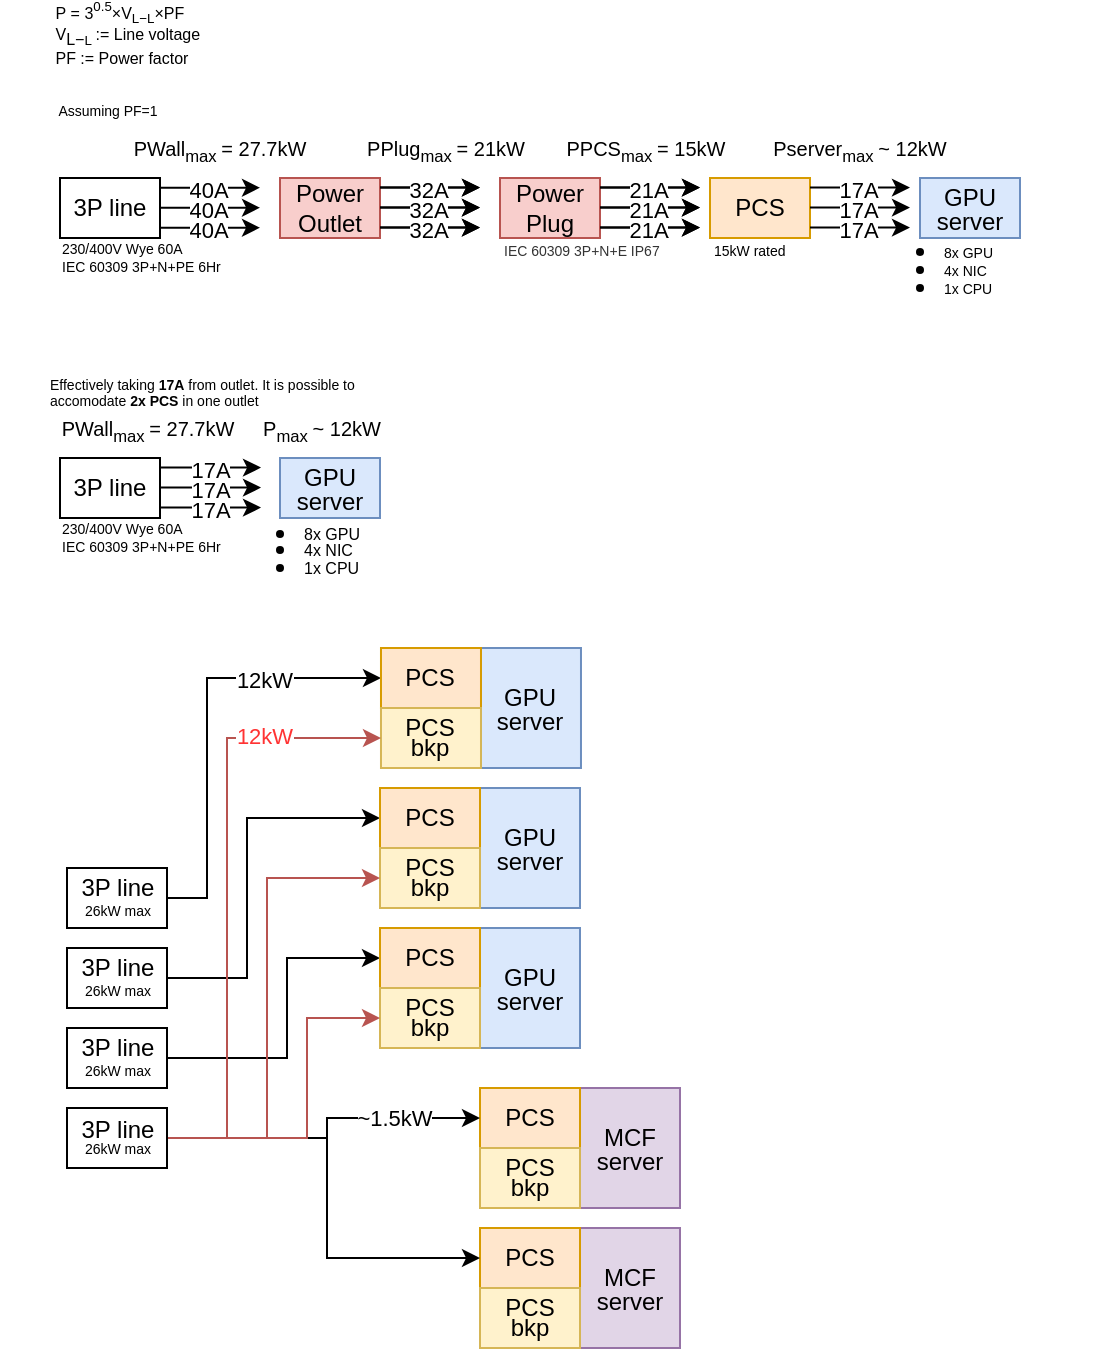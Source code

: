 <mxfile version="26.0.11">
  <diagram name="Page-1" id="fJPvO4i32hNjOWacgojy">
    <mxGraphModel dx="1042" dy="661" grid="1" gridSize="10" guides="1" tooltips="1" connect="1" arrows="1" fold="1" page="1" pageScale="1" pageWidth="850" pageHeight="1100" math="0" shadow="0">
      <root>
        <mxCell id="0" />
        <mxCell id="1" parent="0" />
        <mxCell id="cqWnDaVY-AUNvq3Fa1xs-1" value="PCS" style="rounded=0;whiteSpace=wrap;html=1;fillColor=#ffe6cc;strokeColor=#d79b00;" parent="1" vertex="1">
          <mxGeometry x="375" y="140" width="50" height="30" as="geometry" />
        </mxCell>
        <mxCell id="cqWnDaVY-AUNvq3Fa1xs-2" value="Power&lt;div&gt;Outlet&lt;/div&gt;" style="rounded=0;whiteSpace=wrap;html=1;fillColor=#f8cecc;strokeColor=#b85450;" parent="1" vertex="1">
          <mxGeometry x="160" y="140" width="50" height="30" as="geometry" />
        </mxCell>
        <mxCell id="cqWnDaVY-AUNvq3Fa1xs-6" value="3P line" style="rounded=0;whiteSpace=wrap;html=1;" parent="1" vertex="1">
          <mxGeometry x="50" y="140" width="50" height="30" as="geometry" />
        </mxCell>
        <mxCell id="cqWnDaVY-AUNvq3Fa1xs-13" value="" style="endArrow=classic;html=1;rounded=0;" parent="1" edge="1">
          <mxGeometry width="50" height="50" relative="1" as="geometry">
            <mxPoint x="100" y="144.83" as="sourcePoint" />
            <mxPoint x="150" y="144.83" as="targetPoint" />
          </mxGeometry>
        </mxCell>
        <mxCell id="cqWnDaVY-AUNvq3Fa1xs-14" value="40A" style="edgeLabel;html=1;align=center;verticalAlign=middle;resizable=0;points=[];" parent="cqWnDaVY-AUNvq3Fa1xs-13" vertex="1" connectable="0">
          <mxGeometry x="-0.044" y="-1" relative="1" as="geometry">
            <mxPoint as="offset" />
          </mxGeometry>
        </mxCell>
        <mxCell id="cqWnDaVY-AUNvq3Fa1xs-15" value="" style="endArrow=classic;html=1;rounded=0;" parent="1" edge="1">
          <mxGeometry width="50" height="50" relative="1" as="geometry">
            <mxPoint x="100" y="154.83" as="sourcePoint" />
            <mxPoint x="150" y="154.83" as="targetPoint" />
          </mxGeometry>
        </mxCell>
        <mxCell id="cqWnDaVY-AUNvq3Fa1xs-16" value="40A" style="edgeLabel;html=1;align=center;verticalAlign=middle;resizable=0;points=[];" parent="cqWnDaVY-AUNvq3Fa1xs-15" vertex="1" connectable="0">
          <mxGeometry x="-0.044" y="-1" relative="1" as="geometry">
            <mxPoint as="offset" />
          </mxGeometry>
        </mxCell>
        <mxCell id="cqWnDaVY-AUNvq3Fa1xs-17" value="" style="endArrow=classic;html=1;rounded=0;" parent="1" edge="1">
          <mxGeometry width="50" height="50" relative="1" as="geometry">
            <mxPoint x="100" y="164.83" as="sourcePoint" />
            <mxPoint x="150" y="164.83" as="targetPoint" />
          </mxGeometry>
        </mxCell>
        <mxCell id="cqWnDaVY-AUNvq3Fa1xs-18" value="40A" style="edgeLabel;html=1;align=center;verticalAlign=middle;resizable=0;points=[];" parent="cqWnDaVY-AUNvq3Fa1xs-17" vertex="1" connectable="0">
          <mxGeometry x="-0.044" y="-1" relative="1" as="geometry">
            <mxPoint as="offset" />
          </mxGeometry>
        </mxCell>
        <mxCell id="cqWnDaVY-AUNvq3Fa1xs-21" value="&lt;div style=&quot;text-align: left; line-height: 80%;&quot;&gt;&lt;font style=&quot;font-size: 8px; line-height: 80%;&quot;&gt;&lt;span style=&quot;background-color: transparent; color: light-dark(rgb(0, 0, 0), rgb(255, 255, 255));&quot; class=&quot;base&quot;&gt;&lt;span class=&quot;mord mathnormal&quot;&gt;P&amp;nbsp;&lt;/span&gt;&lt;span style=&quot;&quot; class=&quot;mspace&quot;&gt;&lt;/span&gt;&lt;span class=&quot;mrel&quot;&gt;= 3&lt;/span&gt;&lt;/span&gt;&lt;span style=&quot;background-color: transparent; color: light-dark(rgb(0, 0, 0), rgb(255, 255, 255));&quot; class=&quot;base&quot;&gt;&lt;span class=&quot;mord sqrt&quot;&gt;&lt;span class=&quot;vlist-t vlist-t2&quot;&gt;&lt;span class=&quot;vlist-r&quot;&gt;&lt;span class=&quot;vlist-s&quot;&gt;​&lt;sup style=&quot;line-height: 80%;&quot;&gt;0.5&lt;/sup&gt;&lt;/span&gt;&lt;/span&gt;&lt;/span&gt;&lt;/span&gt;&lt;span class=&quot;mbin&quot;&gt;×&lt;/span&gt;&lt;span class=&quot;mspace&quot;&gt;&lt;/span&gt;&lt;/span&gt;&lt;span style=&quot;background-color: transparent; color: light-dark(rgb(0, 0, 0), rgb(255, 255, 255));&quot; class=&quot;base&quot;&gt;&lt;span class=&quot;strut&quot;&gt;&lt;/span&gt;&lt;span class=&quot;mord&quot;&gt;&lt;span class=&quot;mord mathnormal&quot;&gt;V&lt;/span&gt;&lt;span class=&quot;msupsub&quot;&gt;&lt;span class=&quot;vlist-t vlist-t2&quot;&gt;&lt;span class=&quot;vlist-r&quot;&gt;&lt;span class=&quot;vlist&quot;&gt;&lt;span class=&quot;sizing reset-size6 size3 mtight&quot;&gt;&lt;span class=&quot;mord mtight&quot;&gt;&lt;sub style=&quot;line-height: 80%;&quot;&gt;&lt;span style=&quot;line-height: 80%;&quot; class=&quot;mord mathnormal mtight&quot;&gt;L&lt;/span&gt;&lt;span style=&quot;line-height: 80%;&quot; class=&quot;mbin mtight&quot;&gt;−&lt;/span&gt;&lt;span style=&quot;line-height: 80%;&quot; class=&quot;mord mathnormal mtight&quot;&gt;L&lt;/span&gt;&lt;/sub&gt;&lt;/span&gt;&lt;/span&gt;&lt;/span&gt;&lt;span class=&quot;vlist-s&quot;&gt;​&lt;/span&gt;&lt;/span&gt;&lt;span class=&quot;vlist-r&quot;&gt;&lt;span class=&quot;vlist&quot;&gt;&lt;/span&gt;&lt;/span&gt;&lt;/span&gt;&lt;/span&gt;&lt;/span&gt;&lt;span class=&quot;mspace&quot;&gt;&lt;/span&gt;&lt;span class=&quot;mbin&quot;&gt;×PF&amp;nbsp;&lt;/span&gt;&lt;/span&gt;&lt;/font&gt;&lt;/div&gt;&lt;div style=&quot;text-align: left; line-height: 80%;&quot;&gt;&lt;span class=&quot;base&quot;&gt;&lt;span class=&quot;mbin&quot;&gt;&lt;font style=&quot;font-size: 8px; line-height: 80%;&quot;&gt;&lt;span class=&quot;mord mathnormal&quot;&gt;V&lt;/span&gt;&lt;span class=&quot;msupsub&quot;&gt;&lt;span class=&quot;vlist-t vlist-t2&quot;&gt;&lt;span class=&quot;vlist-r&quot;&gt;&lt;span class=&quot;vlist&quot;&gt;&lt;span class=&quot;sizing reset-size6 size3 mtight&quot;&gt;&lt;span class=&quot;mord mtight&quot;&gt;&lt;span style=&quot;vertical-align: sub;&quot; class=&quot;mord mathnormal mtight&quot;&gt;L&lt;/span&gt;&lt;span style=&quot;vertical-align: sub;&quot; class=&quot;mbin mtight&quot;&gt;−&lt;/span&gt;&lt;span class=&quot;mord mathnormal mtight&quot;&gt;&lt;sub style=&quot;line-height: 80%;&quot;&gt;L&amp;nbsp;&lt;/sub&gt;:=&amp;nbsp;&lt;font face=&quot;Helvetica&quot;&gt;Line voltage&amp;nbsp;&lt;/font&gt;&lt;/span&gt;&lt;/span&gt;&lt;/span&gt;&lt;/span&gt;&lt;/span&gt;&lt;/span&gt;&lt;/span&gt;&lt;/font&gt;&lt;/span&gt;&lt;/span&gt;&lt;/div&gt;&lt;div style=&quot;text-align: left; line-height: 80%;&quot;&gt;&lt;span class=&quot;base&quot;&gt;&lt;span class=&quot;mbin&quot;&gt;&lt;font&gt;&lt;span class=&quot;msupsub&quot;&gt;&lt;span class=&quot;vlist-t vlist-t2&quot;&gt;&lt;span class=&quot;vlist-r&quot;&gt;&lt;span class=&quot;vlist&quot;&gt;&lt;span class=&quot;sizing reset-size6 size3 mtight&quot;&gt;&lt;span class=&quot;mord mtight&quot;&gt;&lt;span class=&quot;mord mathnormal mtight&quot;&gt;&lt;font style=&quot;font-size: 8px; line-height: 80%;&quot; face=&quot;Helvetica&quot;&gt;PF := Power factor&lt;/font&gt;&lt;/span&gt;&lt;/span&gt;&lt;/span&gt;&lt;/span&gt;&lt;/span&gt;&lt;/span&gt;&lt;/span&gt;&lt;/font&gt;&lt;/span&gt;&lt;/span&gt;&lt;/div&gt;&lt;div style=&quot;text-align: left;&quot;&gt;&lt;span class=&quot;base&quot;&gt;&lt;span class=&quot;mbin&quot;&gt;&lt;br&gt;&lt;/span&gt;&lt;/span&gt;&lt;/div&gt;" style="text;html=1;align=center;verticalAlign=middle;whiteSpace=wrap;rounded=0;" parent="1" vertex="1">
          <mxGeometry x="20.0" y="60" width="130" height="30" as="geometry" />
        </mxCell>
        <mxCell id="cqWnDaVY-AUNvq3Fa1xs-22" value="&lt;font style=&quot;font-size: 10px;&quot;&gt;PWall&lt;sub style=&quot;&quot;&gt;max&amp;nbsp;&lt;/sub&gt;= 27.7kW&lt;/font&gt;" style="text;html=1;align=center;verticalAlign=middle;whiteSpace=wrap;rounded=0;" parent="1" vertex="1">
          <mxGeometry x="80" y="110" width="100" height="30" as="geometry" />
        </mxCell>
        <mxCell id="cqWnDaVY-AUNvq3Fa1xs-23" value="&lt;span style=&quot;color: rgb(0, 0, 0); font-style: normal; font-variant-ligatures: normal; font-variant-caps: normal; font-weight: 400; letter-spacing: normal; orphans: 2; text-align: start; text-indent: 0px; text-transform: none; widows: 2; word-spacing: 0px; -webkit-text-stroke-width: 0px; white-space: normal; text-decoration-thickness: initial; text-decoration-style: initial; text-decoration-color: initial; float: none; display: inline !important; line-height: 40%;&quot;&gt;&lt;font face=&quot;Helvetica&quot; style=&quot;font-size: 7px; line-height: 40%;&quot;&gt;230/400V Wye 60A&amp;nbsp;&lt;/font&gt;&lt;/span&gt;&lt;div style=&quot;line-height: 40%;&quot;&gt;&lt;span style=&quot;color: rgb(0, 0, 0); font-style: normal; font-variant-ligatures: normal; font-variant-caps: normal; font-weight: 400; letter-spacing: normal; orphans: 2; text-align: start; text-indent: 0px; text-transform: none; widows: 2; word-spacing: 0px; -webkit-text-stroke-width: 0px; white-space: normal; text-decoration-thickness: initial; text-decoration-style: initial; text-decoration-color: initial; float: none; display: inline !important;&quot;&gt;&lt;font face=&quot;Helvetica&quot; style=&quot;font-size: 7px; line-height: 40%;&quot;&gt;IEC 60309 3P+N+PE 6Hr&lt;/font&gt;&lt;/span&gt;&lt;/div&gt;" style="text;whiteSpace=wrap;html=1;" parent="1" vertex="1">
          <mxGeometry x="49" y="160" width="91" height="40" as="geometry" />
        </mxCell>
        <mxCell id="cqWnDaVY-AUNvq3Fa1xs-24" value="" style="shape=image;verticalLabelPosition=bottom;labelBackgroundColor=default;verticalAlign=top;aspect=fixed;imageAspect=0;image=https://internationalconfig.com/prod_shot/888-260.jpg;rotation=-180;" parent="1" vertex="1">
          <mxGeometry x="236.5" y="190" width="56.99" height="40.66" as="geometry" />
        </mxCell>
        <mxCell id="cqWnDaVY-AUNvq3Fa1xs-25" value="" style="shape=image;verticalLabelPosition=bottom;labelBackgroundColor=default;verticalAlign=top;aspect=fixed;imageAspect=0;image=https://internationalconfig.com/prod_shot/888-331-NS.jpg;" parent="1" vertex="1">
          <mxGeometry x="140.01" y="172.87" width="81.01" height="57.79" as="geometry" />
        </mxCell>
        <mxCell id="cqWnDaVY-AUNvq3Fa1xs-26" value="Power&lt;div&gt;Plug&lt;/div&gt;" style="rounded=0;whiteSpace=wrap;html=1;fillColor=#f8cecc;strokeColor=#b85450;" parent="1" vertex="1">
          <mxGeometry x="270" y="140" width="50" height="30" as="geometry" />
        </mxCell>
        <mxCell id="cqWnDaVY-AUNvq3Fa1xs-27" value="&lt;font color=&quot;#333333&quot;&gt;&lt;span style=&quot;font-size: 7px; background-color: rgb(255, 255, 255);&quot;&gt;IEC 60309 3P+N+E IP67&lt;/span&gt;&lt;/font&gt;" style="text;html=1;align=left;verticalAlign=middle;whiteSpace=wrap;rounded=0;" parent="1" vertex="1">
          <mxGeometry x="270" y="160" width="90" height="30" as="geometry" />
        </mxCell>
        <mxCell id="cqWnDaVY-AUNvq3Fa1xs-28" value="&lt;font style=&quot;font-size: 7px;&quot;&gt;15kW rated&lt;/font&gt;" style="text;html=1;align=left;verticalAlign=middle;whiteSpace=wrap;rounded=0;" parent="1" vertex="1">
          <mxGeometry x="375" y="160" width="45" height="30" as="geometry" />
        </mxCell>
        <mxCell id="cqWnDaVY-AUNvq3Fa1xs-29" value="" style="endArrow=classic;html=1;rounded=0;" parent="1" edge="1">
          <mxGeometry width="50" height="50" relative="1" as="geometry">
            <mxPoint x="210" y="144.81" as="sourcePoint" />
            <mxPoint x="260" y="144.81" as="targetPoint" />
          </mxGeometry>
        </mxCell>
        <mxCell id="cqWnDaVY-AUNvq3Fa1xs-30" value="32A" style="edgeLabel;html=1;align=center;verticalAlign=middle;resizable=0;points=[];" parent="cqWnDaVY-AUNvq3Fa1xs-29" vertex="1" connectable="0">
          <mxGeometry x="-0.044" y="-1" relative="1" as="geometry">
            <mxPoint as="offset" />
          </mxGeometry>
        </mxCell>
        <mxCell id="cqWnDaVY-AUNvq3Fa1xs-31" value="" style="endArrow=classic;html=1;rounded=0;" parent="1" edge="1">
          <mxGeometry width="50" height="50" relative="1" as="geometry">
            <mxPoint x="210" y="154.81" as="sourcePoint" />
            <mxPoint x="260" y="154.81" as="targetPoint" />
          </mxGeometry>
        </mxCell>
        <mxCell id="cqWnDaVY-AUNvq3Fa1xs-32" value="32A" style="edgeLabel;html=1;align=center;verticalAlign=middle;resizable=0;points=[];" parent="cqWnDaVY-AUNvq3Fa1xs-31" vertex="1" connectable="0">
          <mxGeometry x="-0.044" y="-1" relative="1" as="geometry">
            <mxPoint as="offset" />
          </mxGeometry>
        </mxCell>
        <mxCell id="cqWnDaVY-AUNvq3Fa1xs-33" value="" style="endArrow=classic;html=1;rounded=0;" parent="1" edge="1">
          <mxGeometry width="50" height="50" relative="1" as="geometry">
            <mxPoint x="210" y="164.81" as="sourcePoint" />
            <mxPoint x="260" y="164.81" as="targetPoint" />
          </mxGeometry>
        </mxCell>
        <mxCell id="cqWnDaVY-AUNvq3Fa1xs-34" value="32A" style="edgeLabel;html=1;align=center;verticalAlign=middle;resizable=0;points=[];" parent="cqWnDaVY-AUNvq3Fa1xs-33" vertex="1" connectable="0">
          <mxGeometry x="-0.044" y="-1" relative="1" as="geometry">
            <mxPoint as="offset" />
          </mxGeometry>
        </mxCell>
        <mxCell id="cqWnDaVY-AUNvq3Fa1xs-37" value="" style="endArrow=classic;html=1;rounded=0;" parent="1" edge="1">
          <mxGeometry width="50" height="50" relative="1" as="geometry">
            <mxPoint x="210" y="144.81" as="sourcePoint" />
            <mxPoint x="260" y="144.81" as="targetPoint" />
          </mxGeometry>
        </mxCell>
        <mxCell id="cqWnDaVY-AUNvq3Fa1xs-38" value="32A" style="edgeLabel;html=1;align=center;verticalAlign=middle;resizable=0;points=[];" parent="cqWnDaVY-AUNvq3Fa1xs-37" vertex="1" connectable="0">
          <mxGeometry x="-0.044" y="-1" relative="1" as="geometry">
            <mxPoint as="offset" />
          </mxGeometry>
        </mxCell>
        <mxCell id="cqWnDaVY-AUNvq3Fa1xs-39" value="" style="endArrow=classic;html=1;rounded=0;" parent="1" edge="1">
          <mxGeometry width="50" height="50" relative="1" as="geometry">
            <mxPoint x="210" y="154.81" as="sourcePoint" />
            <mxPoint x="260" y="154.81" as="targetPoint" />
          </mxGeometry>
        </mxCell>
        <mxCell id="cqWnDaVY-AUNvq3Fa1xs-40" value="32A" style="edgeLabel;html=1;align=center;verticalAlign=middle;resizable=0;points=[];" parent="cqWnDaVY-AUNvq3Fa1xs-39" vertex="1" connectable="0">
          <mxGeometry x="-0.044" y="-1" relative="1" as="geometry">
            <mxPoint as="offset" />
          </mxGeometry>
        </mxCell>
        <mxCell id="cqWnDaVY-AUNvq3Fa1xs-41" value="" style="endArrow=classic;html=1;rounded=0;" parent="1" edge="1">
          <mxGeometry width="50" height="50" relative="1" as="geometry">
            <mxPoint x="210" y="164.81" as="sourcePoint" />
            <mxPoint x="260" y="164.81" as="targetPoint" />
          </mxGeometry>
        </mxCell>
        <mxCell id="cqWnDaVY-AUNvq3Fa1xs-42" value="32A" style="edgeLabel;html=1;align=center;verticalAlign=middle;resizable=0;points=[];" parent="cqWnDaVY-AUNvq3Fa1xs-41" vertex="1" connectable="0">
          <mxGeometry x="-0.044" y="-1" relative="1" as="geometry">
            <mxPoint as="offset" />
          </mxGeometry>
        </mxCell>
        <mxCell id="cqWnDaVY-AUNvq3Fa1xs-43" value="" style="endArrow=classic;html=1;rounded=0;" parent="1" edge="1">
          <mxGeometry width="50" height="50" relative="1" as="geometry">
            <mxPoint x="320" y="144.81" as="sourcePoint" />
            <mxPoint x="370" y="144.81" as="targetPoint" />
          </mxGeometry>
        </mxCell>
        <mxCell id="cqWnDaVY-AUNvq3Fa1xs-44" value="32A" style="edgeLabel;html=1;align=center;verticalAlign=middle;resizable=0;points=[];" parent="cqWnDaVY-AUNvq3Fa1xs-43" vertex="1" connectable="0">
          <mxGeometry x="-0.044" y="-1" relative="1" as="geometry">
            <mxPoint as="offset" />
          </mxGeometry>
        </mxCell>
        <mxCell id="cqWnDaVY-AUNvq3Fa1xs-45" value="" style="endArrow=classic;html=1;rounded=0;" parent="1" edge="1">
          <mxGeometry width="50" height="50" relative="1" as="geometry">
            <mxPoint x="320" y="154.81" as="sourcePoint" />
            <mxPoint x="370" y="154.81" as="targetPoint" />
          </mxGeometry>
        </mxCell>
        <mxCell id="cqWnDaVY-AUNvq3Fa1xs-46" value="32A" style="edgeLabel;html=1;align=center;verticalAlign=middle;resizable=0;points=[];" parent="cqWnDaVY-AUNvq3Fa1xs-45" vertex="1" connectable="0">
          <mxGeometry x="-0.044" y="-1" relative="1" as="geometry">
            <mxPoint as="offset" />
          </mxGeometry>
        </mxCell>
        <mxCell id="cqWnDaVY-AUNvq3Fa1xs-47" value="" style="endArrow=classic;html=1;rounded=0;" parent="1" edge="1">
          <mxGeometry width="50" height="50" relative="1" as="geometry">
            <mxPoint x="320" y="164.81" as="sourcePoint" />
            <mxPoint x="370" y="164.81" as="targetPoint" />
          </mxGeometry>
        </mxCell>
        <mxCell id="cqWnDaVY-AUNvq3Fa1xs-48" value="32A" style="edgeLabel;html=1;align=center;verticalAlign=middle;resizable=0;points=[];" parent="cqWnDaVY-AUNvq3Fa1xs-47" vertex="1" connectable="0">
          <mxGeometry x="-0.044" y="-1" relative="1" as="geometry">
            <mxPoint as="offset" />
          </mxGeometry>
        </mxCell>
        <mxCell id="cqWnDaVY-AUNvq3Fa1xs-49" value="" style="endArrow=classic;html=1;rounded=0;" parent="1" edge="1">
          <mxGeometry width="50" height="50" relative="1" as="geometry">
            <mxPoint x="320" y="144.81" as="sourcePoint" />
            <mxPoint x="370" y="144.81" as="targetPoint" />
          </mxGeometry>
        </mxCell>
        <mxCell id="cqWnDaVY-AUNvq3Fa1xs-50" value="21A" style="edgeLabel;html=1;align=center;verticalAlign=middle;resizable=0;points=[];" parent="cqWnDaVY-AUNvq3Fa1xs-49" vertex="1" connectable="0">
          <mxGeometry x="-0.044" y="-1" relative="1" as="geometry">
            <mxPoint as="offset" />
          </mxGeometry>
        </mxCell>
        <mxCell id="cqWnDaVY-AUNvq3Fa1xs-51" value="" style="endArrow=classic;html=1;rounded=0;" parent="1" edge="1">
          <mxGeometry width="50" height="50" relative="1" as="geometry">
            <mxPoint x="320" y="154.81" as="sourcePoint" />
            <mxPoint x="370" y="154.81" as="targetPoint" />
          </mxGeometry>
        </mxCell>
        <mxCell id="cqWnDaVY-AUNvq3Fa1xs-52" value="21A" style="edgeLabel;html=1;align=center;verticalAlign=middle;resizable=0;points=[];" parent="cqWnDaVY-AUNvq3Fa1xs-51" vertex="1" connectable="0">
          <mxGeometry x="-0.044" y="-1" relative="1" as="geometry">
            <mxPoint as="offset" />
          </mxGeometry>
        </mxCell>
        <mxCell id="cqWnDaVY-AUNvq3Fa1xs-53" value="" style="endArrow=classic;html=1;rounded=0;" parent="1" edge="1">
          <mxGeometry width="50" height="50" relative="1" as="geometry">
            <mxPoint x="320" y="164.81" as="sourcePoint" />
            <mxPoint x="370" y="164.81" as="targetPoint" />
          </mxGeometry>
        </mxCell>
        <mxCell id="cqWnDaVY-AUNvq3Fa1xs-54" value="21A" style="edgeLabel;html=1;align=center;verticalAlign=middle;resizable=0;points=[];" parent="cqWnDaVY-AUNvq3Fa1xs-53" vertex="1" connectable="0">
          <mxGeometry x="-0.044" y="-1" relative="1" as="geometry">
            <mxPoint as="offset" />
          </mxGeometry>
        </mxCell>
        <mxCell id="cqWnDaVY-AUNvq3Fa1xs-56" value="&lt;font style=&quot;font-size: 10px;&quot;&gt;PPlug&lt;sub style=&quot;&quot;&gt;max&amp;nbsp;&lt;/sub&gt;= 21kW&lt;/font&gt;" style="text;html=1;align=center;verticalAlign=middle;whiteSpace=wrap;rounded=0;" parent="1" vertex="1">
          <mxGeometry x="193.49" y="110" width="100" height="30" as="geometry" />
        </mxCell>
        <mxCell id="cqWnDaVY-AUNvq3Fa1xs-58" value="&lt;font style=&quot;font-size: 10px;&quot;&gt;PPCS&lt;sub style=&quot;&quot;&gt;max&amp;nbsp;&lt;/sub&gt;= 15kW&lt;/font&gt;" style="text;html=1;align=center;verticalAlign=middle;whiteSpace=wrap;rounded=0;" parent="1" vertex="1">
          <mxGeometry x="293.49" y="110" width="100" height="30" as="geometry" />
        </mxCell>
        <mxCell id="cqWnDaVY-AUNvq3Fa1xs-59" value="&lt;font style=&quot;font-size: 7px;&quot;&gt;Assuming PF=1&lt;/font&gt;" style="text;html=1;align=center;verticalAlign=middle;whiteSpace=wrap;rounded=0;" parent="1" vertex="1">
          <mxGeometry x="43.99" y="90" width="60" height="30" as="geometry" />
        </mxCell>
        <mxCell id="cqWnDaVY-AUNvq3Fa1xs-60" value="3P line" style="rounded=0;whiteSpace=wrap;html=1;" parent="1" vertex="1">
          <mxGeometry x="50" y="280" width="50" height="30" as="geometry" />
        </mxCell>
        <mxCell id="cqWnDaVY-AUNvq3Fa1xs-67" value="&lt;span style=&quot;color: rgb(0, 0, 0); font-style: normal; font-variant-ligatures: normal; font-variant-caps: normal; font-weight: 400; letter-spacing: normal; orphans: 2; text-align: start; text-indent: 0px; text-transform: none; widows: 2; word-spacing: 0px; -webkit-text-stroke-width: 0px; white-space: normal; text-decoration-thickness: initial; text-decoration-style: initial; text-decoration-color: initial; float: none; display: inline !important; line-height: 40%;&quot;&gt;&lt;font face=&quot;Helvetica&quot; style=&quot;font-size: 7px; line-height: 40%;&quot;&gt;230/400V Wye 60A&amp;nbsp;&lt;/font&gt;&lt;/span&gt;&lt;div style=&quot;line-height: 40%;&quot;&gt;&lt;span style=&quot;color: rgb(0, 0, 0); font-style: normal; font-variant-ligatures: normal; font-variant-caps: normal; font-weight: 400; letter-spacing: normal; orphans: 2; text-align: start; text-indent: 0px; text-transform: none; widows: 2; word-spacing: 0px; -webkit-text-stroke-width: 0px; white-space: normal; text-decoration-thickness: initial; text-decoration-style: initial; text-decoration-color: initial; float: none; display: inline !important;&quot;&gt;&lt;font face=&quot;Helvetica&quot; style=&quot;font-size: 7px; line-height: 40%;&quot;&gt;IEC 60309 3P+N+PE 6Hr&lt;/font&gt;&lt;/span&gt;&lt;/div&gt;" style="text;whiteSpace=wrap;html=1;" parent="1" vertex="1">
          <mxGeometry x="49" y="300" width="91" height="40" as="geometry" />
        </mxCell>
        <mxCell id="cqWnDaVY-AUNvq3Fa1xs-86" value="" style="endArrow=classic;html=1;rounded=0;" parent="1" edge="1">
          <mxGeometry width="50" height="50" relative="1" as="geometry">
            <mxPoint x="100.51" y="284.81" as="sourcePoint" />
            <mxPoint x="150.51" y="284.81" as="targetPoint" />
          </mxGeometry>
        </mxCell>
        <mxCell id="cqWnDaVY-AUNvq3Fa1xs-87" value="17A" style="edgeLabel;html=1;align=center;verticalAlign=middle;resizable=0;points=[];" parent="cqWnDaVY-AUNvq3Fa1xs-86" vertex="1" connectable="0">
          <mxGeometry x="-0.044" y="-1" relative="1" as="geometry">
            <mxPoint as="offset" />
          </mxGeometry>
        </mxCell>
        <mxCell id="cqWnDaVY-AUNvq3Fa1xs-88" value="" style="endArrow=classic;html=1;rounded=0;" parent="1" edge="1">
          <mxGeometry width="50" height="50" relative="1" as="geometry">
            <mxPoint x="100.51" y="294.81" as="sourcePoint" />
            <mxPoint x="150.51" y="294.81" as="targetPoint" />
          </mxGeometry>
        </mxCell>
        <mxCell id="cqWnDaVY-AUNvq3Fa1xs-89" value="17A" style="edgeLabel;html=1;align=center;verticalAlign=middle;resizable=0;points=[];" parent="cqWnDaVY-AUNvq3Fa1xs-88" vertex="1" connectable="0">
          <mxGeometry x="-0.044" y="-1" relative="1" as="geometry">
            <mxPoint as="offset" />
          </mxGeometry>
        </mxCell>
        <mxCell id="cqWnDaVY-AUNvq3Fa1xs-90" value="" style="endArrow=classic;html=1;rounded=0;" parent="1" edge="1">
          <mxGeometry width="50" height="50" relative="1" as="geometry">
            <mxPoint x="100.51" y="304.81" as="sourcePoint" />
            <mxPoint x="150.51" y="304.81" as="targetPoint" />
          </mxGeometry>
        </mxCell>
        <mxCell id="cqWnDaVY-AUNvq3Fa1xs-91" value="17A" style="edgeLabel;html=1;align=center;verticalAlign=middle;resizable=0;points=[];" parent="cqWnDaVY-AUNvq3Fa1xs-90" vertex="1" connectable="0">
          <mxGeometry x="-0.044" y="-1" relative="1" as="geometry">
            <mxPoint as="offset" />
          </mxGeometry>
        </mxCell>
        <mxCell id="cqWnDaVY-AUNvq3Fa1xs-98" value="&lt;font style=&quot;font-size: 10px;&quot;&gt;P&lt;sub style=&quot;&quot;&gt;max&amp;nbsp;&lt;/sub&gt;~ 12kW&lt;/font&gt;" style="text;html=1;align=center;verticalAlign=middle;whiteSpace=wrap;rounded=0;" parent="1" vertex="1">
          <mxGeometry x="130.52" y="250" width="100" height="30" as="geometry" />
        </mxCell>
        <mxCell id="cqWnDaVY-AUNvq3Fa1xs-99" value="&lt;div style=&quot;line-height: 100%;&quot;&gt;GPU&lt;div&gt;server&lt;/div&gt;&lt;/div&gt;" style="rounded=0;whiteSpace=wrap;html=1;fillColor=#dae8fc;strokeColor=#6c8ebf;" parent="1" vertex="1">
          <mxGeometry x="480" y="140" width="50" height="30" as="geometry" />
        </mxCell>
        <mxCell id="cqWnDaVY-AUNvq3Fa1xs-101" value="" style="endArrow=classic;html=1;rounded=0;" parent="1" edge="1">
          <mxGeometry width="50" height="50" relative="1" as="geometry">
            <mxPoint x="425" y="144.81" as="sourcePoint" />
            <mxPoint x="475" y="144.81" as="targetPoint" />
          </mxGeometry>
        </mxCell>
        <mxCell id="cqWnDaVY-AUNvq3Fa1xs-102" value="17A" style="edgeLabel;html=1;align=center;verticalAlign=middle;resizable=0;points=[];" parent="cqWnDaVY-AUNvq3Fa1xs-101" vertex="1" connectable="0">
          <mxGeometry x="-0.044" y="-1" relative="1" as="geometry">
            <mxPoint as="offset" />
          </mxGeometry>
        </mxCell>
        <mxCell id="cqWnDaVY-AUNvq3Fa1xs-103" value="" style="endArrow=classic;html=1;rounded=0;" parent="1" edge="1">
          <mxGeometry width="50" height="50" relative="1" as="geometry">
            <mxPoint x="425" y="154.81" as="sourcePoint" />
            <mxPoint x="475" y="154.81" as="targetPoint" />
          </mxGeometry>
        </mxCell>
        <mxCell id="cqWnDaVY-AUNvq3Fa1xs-104" value="17A" style="edgeLabel;html=1;align=center;verticalAlign=middle;resizable=0;points=[];" parent="cqWnDaVY-AUNvq3Fa1xs-103" vertex="1" connectable="0">
          <mxGeometry x="-0.044" y="-1" relative="1" as="geometry">
            <mxPoint as="offset" />
          </mxGeometry>
        </mxCell>
        <mxCell id="cqWnDaVY-AUNvq3Fa1xs-105" value="" style="endArrow=classic;html=1;rounded=0;" parent="1" edge="1">
          <mxGeometry width="50" height="50" relative="1" as="geometry">
            <mxPoint x="425" y="164.81" as="sourcePoint" />
            <mxPoint x="475" y="164.81" as="targetPoint" />
          </mxGeometry>
        </mxCell>
        <mxCell id="cqWnDaVY-AUNvq3Fa1xs-106" value="17A" style="edgeLabel;html=1;align=center;verticalAlign=middle;resizable=0;points=[];" parent="cqWnDaVY-AUNvq3Fa1xs-105" vertex="1" connectable="0">
          <mxGeometry x="-0.044" y="-1" relative="1" as="geometry">
            <mxPoint as="offset" />
          </mxGeometry>
        </mxCell>
        <mxCell id="cqWnDaVY-AUNvq3Fa1xs-113" value="&lt;font style=&quot;font-size: 10px;&quot;&gt;Pserver&lt;sub style=&quot;&quot;&gt;max&amp;nbsp;&lt;/sub&gt;~ 12kW&lt;/font&gt;" style="text;html=1;align=center;verticalAlign=middle;whiteSpace=wrap;rounded=0;" parent="1" vertex="1">
          <mxGeometry x="400" y="110" width="100" height="30" as="geometry" />
        </mxCell>
        <mxCell id="cqWnDaVY-AUNvq3Fa1xs-116" value="&lt;div style=&quot;line-height: 100%;&quot;&gt;GPU&lt;div&gt;server&lt;/div&gt;&lt;/div&gt;" style="rounded=0;whiteSpace=wrap;html=1;fillColor=#dae8fc;strokeColor=#6c8ebf;" parent="1" vertex="1">
          <mxGeometry x="160" y="280" width="50" height="30" as="geometry" />
        </mxCell>
        <mxCell id="cqWnDaVY-AUNvq3Fa1xs-117" value="&lt;ul style=&quot;line-height: 70%;&quot;&gt;&lt;li&gt;&lt;font style=&quot;line-height: 70%; font-size: 7px;&quot;&gt;8x GPU&lt;/font&gt;&lt;/li&gt;&lt;li&gt;&lt;font style=&quot;line-height: 70%; font-size: 7px;&quot;&gt;4x NIC&amp;nbsp;&lt;/font&gt;&lt;/li&gt;&lt;li&gt;&lt;font style=&quot;line-height: 70%; font-size: 7px;&quot;&gt;1x CPU&lt;/font&gt;&lt;/li&gt;&lt;/ul&gt;&lt;div style=&quot;line-height: 50%;&quot;&gt;&lt;/div&gt;" style="text;html=1;align=left;verticalAlign=middle;whiteSpace=wrap;rounded=0;" parent="1" vertex="1">
          <mxGeometry x="450" y="170" width="120" height="30" as="geometry" />
        </mxCell>
        <mxCell id="cqWnDaVY-AUNvq3Fa1xs-118" value="&lt;ul style=&quot;line-height: 70%;&quot;&gt;&lt;li&gt;&lt;font style=&quot;font-size: 8px; line-height: 70%;&quot;&gt;8x GPU&lt;/font&gt;&lt;/li&gt;&lt;li&gt;&lt;font style=&quot;font-size: 8px; line-height: 70%;&quot;&gt;4x NIC&amp;nbsp;&lt;/font&gt;&lt;/li&gt;&lt;li&gt;&lt;font style=&quot;font-size: 8px; line-height: 70%;&quot;&gt;1x CPU&lt;/font&gt;&lt;/li&gt;&lt;/ul&gt;&lt;div style=&quot;line-height: 50%;&quot;&gt;&lt;/div&gt;" style="text;html=1;align=left;verticalAlign=middle;whiteSpace=wrap;rounded=0;" parent="1" vertex="1">
          <mxGeometry x="130" y="310" width="120" height="30" as="geometry" />
        </mxCell>
        <mxCell id="cqWnDaVY-AUNvq3Fa1xs-121" value="&lt;div style=&quot;text-align: left; line-height: 60%;&quot;&gt;&lt;span style=&quot;font-size: 7px; background-color: transparent; color: light-dark(rgb(0, 0, 0), rgb(255, 255, 255)); line-height: 60%;&quot;&gt;Effectively taking &lt;/span&gt;&lt;b style=&quot;font-size: 7px; background-color: transparent; color: light-dark(rgb(0, 0, 0), rgb(255, 255, 255)); line-height: 60%;&quot;&gt;17A&lt;/b&gt;&lt;span style=&quot;font-size: 7px; background-color: transparent; color: light-dark(rgb(0, 0, 0), rgb(255, 255, 255)); line-height: 60%;&quot;&gt; from outlet. It is possible to accomodate &lt;b&gt;2x PCS&lt;/b&gt; in one outlet&lt;/span&gt;&lt;/div&gt;" style="text;html=1;align=center;verticalAlign=middle;whiteSpace=wrap;rounded=0;" parent="1" vertex="1">
          <mxGeometry x="43.99" y="230.66" width="190" height="30" as="geometry" />
        </mxCell>
        <mxCell id="cqWnDaVY-AUNvq3Fa1xs-123" value="&lt;div style=&quot;line-height: 100%;&quot;&gt;GPU&lt;div&gt;server&lt;/div&gt;&lt;/div&gt;" style="rounded=0;whiteSpace=wrap;html=1;fillColor=#dae8fc;strokeColor=#6c8ebf;" parent="1" vertex="1">
          <mxGeometry x="260" y="445" width="50" height="60" as="geometry" />
        </mxCell>
        <mxCell id="cqWnDaVY-AUNvq3Fa1xs-146" style="edgeStyle=orthogonalEdgeStyle;rounded=0;orthogonalLoop=1;jettySize=auto;html=1;entryX=0;entryY=0.5;entryDx=0;entryDy=0;" parent="1" source="cqWnDaVY-AUNvq3Fa1xs-124" target="cqWnDaVY-AUNvq3Fa1xs-125" edge="1">
          <mxGeometry relative="1" as="geometry">
            <Array as="points">
              <mxPoint x="143.5" y="540" />
              <mxPoint x="143.5" y="460" />
            </Array>
          </mxGeometry>
        </mxCell>
        <mxCell id="cqWnDaVY-AUNvq3Fa1xs-124" value="&lt;div style=&quot;line-height: 80%;&quot;&gt;3P line&lt;div&gt;&lt;span style=&quot;font-size: 7px; line-height: 80%;&quot;&gt;26kW max&lt;/span&gt;&lt;/div&gt;&lt;/div&gt;" style="rounded=0;whiteSpace=wrap;html=1;" parent="1" vertex="1">
          <mxGeometry x="53.5" y="525" width="50" height="30" as="geometry" />
        </mxCell>
        <mxCell id="cqWnDaVY-AUNvq3Fa1xs-125" value="PCS" style="rounded=0;whiteSpace=wrap;html=1;fillColor=#ffe6cc;strokeColor=#d79b00;" parent="1" vertex="1">
          <mxGeometry x="210" y="445" width="50" height="30" as="geometry" />
        </mxCell>
        <mxCell id="cqWnDaVY-AUNvq3Fa1xs-126" value="&lt;div style=&quot;line-height: 80%;&quot;&gt;PCS&lt;div&gt;bkp&lt;/div&gt;&lt;/div&gt;" style="rounded=0;whiteSpace=wrap;html=1;fillColor=#fff2cc;strokeColor=#d6b656;" parent="1" vertex="1">
          <mxGeometry x="210" y="475" width="50" height="30" as="geometry" />
        </mxCell>
        <mxCell id="cqWnDaVY-AUNvq3Fa1xs-145" style="edgeStyle=orthogonalEdgeStyle;rounded=0;orthogonalLoop=1;jettySize=auto;html=1;entryX=0;entryY=0.5;entryDx=0;entryDy=0;" parent="1" source="cqWnDaVY-AUNvq3Fa1xs-128" target="cqWnDaVY-AUNvq3Fa1xs-141" edge="1">
          <mxGeometry relative="1" as="geometry">
            <Array as="points">
              <mxPoint x="123.5" y="500" />
              <mxPoint x="123.5" y="390" />
            </Array>
          </mxGeometry>
        </mxCell>
        <mxCell id="cqWnDaVY-AUNvq3Fa1xs-161" value="12kW" style="edgeLabel;html=1;align=center;verticalAlign=middle;resizable=0;points=[];" parent="cqWnDaVY-AUNvq3Fa1xs-145" vertex="1" connectable="0">
          <mxGeometry x="0.457" y="-1" relative="1" as="geometry">
            <mxPoint as="offset" />
          </mxGeometry>
        </mxCell>
        <mxCell id="cqWnDaVY-AUNvq3Fa1xs-128" value="&lt;div style=&quot;line-height: 80%;&quot;&gt;3P line&lt;div&gt;&lt;span style=&quot;font-size: 7px; line-height: 80%;&quot;&gt;26kW max&lt;/span&gt;&lt;/div&gt;&lt;/div&gt;" style="rounded=0;whiteSpace=wrap;html=1;" parent="1" vertex="1">
          <mxGeometry x="53.5" y="485" width="50" height="30" as="geometry" />
        </mxCell>
        <mxCell id="cqWnDaVY-AUNvq3Fa1xs-147" style="edgeStyle=orthogonalEdgeStyle;rounded=0;orthogonalLoop=1;jettySize=auto;html=1;entryX=0;entryY=0.5;entryDx=0;entryDy=0;" parent="1" source="cqWnDaVY-AUNvq3Fa1xs-129" target="cqWnDaVY-AUNvq3Fa1xs-131" edge="1">
          <mxGeometry relative="1" as="geometry">
            <Array as="points">
              <mxPoint x="163.5" y="580" />
              <mxPoint x="163.5" y="530" />
            </Array>
          </mxGeometry>
        </mxCell>
        <mxCell id="cqWnDaVY-AUNvq3Fa1xs-129" value="&lt;div style=&quot;line-height: 80%;&quot;&gt;3P line&lt;/div&gt;&lt;div style=&quot;line-height: 80%;&quot;&gt;&lt;font style=&quot;font-size: 7px; line-height: 80%;&quot;&gt;26kW max&lt;/font&gt;&lt;/div&gt;" style="rounded=0;whiteSpace=wrap;html=1;" parent="1" vertex="1">
          <mxGeometry x="53.5" y="565" width="50" height="30" as="geometry" />
        </mxCell>
        <mxCell id="cqWnDaVY-AUNvq3Fa1xs-130" value="&lt;div style=&quot;line-height: 100%;&quot;&gt;GPU&lt;div&gt;server&lt;/div&gt;&lt;/div&gt;" style="rounded=0;whiteSpace=wrap;html=1;fillColor=#dae8fc;strokeColor=#6c8ebf;" parent="1" vertex="1">
          <mxGeometry x="260" y="515" width="50" height="60" as="geometry" />
        </mxCell>
        <mxCell id="cqWnDaVY-AUNvq3Fa1xs-131" value="PCS" style="rounded=0;whiteSpace=wrap;html=1;fillColor=#ffe6cc;strokeColor=#d79b00;" parent="1" vertex="1">
          <mxGeometry x="210" y="515" width="50" height="30" as="geometry" />
        </mxCell>
        <mxCell id="cqWnDaVY-AUNvq3Fa1xs-132" value="&lt;div style=&quot;line-height: 80%;&quot;&gt;PCS&lt;div&gt;bkp&lt;/div&gt;&lt;/div&gt;" style="rounded=0;whiteSpace=wrap;html=1;fillColor=#fff2cc;strokeColor=#d6b656;" parent="1" vertex="1">
          <mxGeometry x="210" y="545" width="50" height="30" as="geometry" />
        </mxCell>
        <mxCell id="cqWnDaVY-AUNvq3Fa1xs-133" value="&lt;div style=&quot;line-height: 100%;&quot;&gt;MCF&lt;br&gt;&lt;div&gt;server&lt;/div&gt;&lt;/div&gt;" style="rounded=0;whiteSpace=wrap;html=1;fillColor=#e1d5e7;strokeColor=#9673a6;" parent="1" vertex="1">
          <mxGeometry x="310" y="595" width="50" height="60" as="geometry" />
        </mxCell>
        <mxCell id="cqWnDaVY-AUNvq3Fa1xs-135" value="PCS" style="rounded=0;whiteSpace=wrap;html=1;fillColor=#ffe6cc;strokeColor=#d79b00;" parent="1" vertex="1">
          <mxGeometry x="260" y="595" width="50" height="30" as="geometry" />
        </mxCell>
        <mxCell id="cqWnDaVY-AUNvq3Fa1xs-136" value="&lt;div style=&quot;line-height: 80%;&quot;&gt;PCS&lt;div&gt;bkp&lt;/div&gt;&lt;/div&gt;" style="rounded=0;whiteSpace=wrap;html=1;fillColor=#fff2cc;strokeColor=#d6b656;" parent="1" vertex="1">
          <mxGeometry x="260" y="625" width="50" height="30" as="geometry" />
        </mxCell>
        <mxCell id="cqWnDaVY-AUNvq3Fa1xs-137" value="&lt;div style=&quot;line-height: 100%;&quot;&gt;MCF&lt;br&gt;&lt;div&gt;server&lt;/div&gt;&lt;/div&gt;" style="rounded=0;whiteSpace=wrap;html=1;fillColor=#e1d5e7;strokeColor=#9673a6;" parent="1" vertex="1">
          <mxGeometry x="310" y="665" width="50" height="60" as="geometry" />
        </mxCell>
        <mxCell id="cqWnDaVY-AUNvq3Fa1xs-138" value="PCS" style="rounded=0;whiteSpace=wrap;html=1;fillColor=#ffe6cc;strokeColor=#d79b00;" parent="1" vertex="1">
          <mxGeometry x="260" y="665" width="50" height="30" as="geometry" />
        </mxCell>
        <mxCell id="cqWnDaVY-AUNvq3Fa1xs-139" value="&lt;div style=&quot;line-height: 80%;&quot;&gt;PCS&lt;div&gt;bkp&lt;/div&gt;&lt;/div&gt;" style="rounded=0;whiteSpace=wrap;html=1;fillColor=#fff2cc;strokeColor=#d6b656;" parent="1" vertex="1">
          <mxGeometry x="260" y="695" width="50" height="30" as="geometry" />
        </mxCell>
        <mxCell id="cqWnDaVY-AUNvq3Fa1xs-140" value="&lt;div style=&quot;line-height: 100%;&quot;&gt;GPU&lt;div&gt;server&lt;/div&gt;&lt;/div&gt;" style="rounded=0;whiteSpace=wrap;html=1;fillColor=#dae8fc;strokeColor=#6c8ebf;" parent="1" vertex="1">
          <mxGeometry x="260.49" y="375" width="50" height="60" as="geometry" />
        </mxCell>
        <mxCell id="cqWnDaVY-AUNvq3Fa1xs-141" value="PCS" style="rounded=0;whiteSpace=wrap;html=1;fillColor=#ffe6cc;strokeColor=#d79b00;" parent="1" vertex="1">
          <mxGeometry x="210.49" y="375" width="50" height="30" as="geometry" />
        </mxCell>
        <mxCell id="cqWnDaVY-AUNvq3Fa1xs-142" value="&lt;div style=&quot;line-height: 80%;&quot;&gt;PCS&lt;div&gt;bkp&lt;/div&gt;&lt;/div&gt;" style="rounded=0;whiteSpace=wrap;html=1;fillColor=#fff2cc;strokeColor=#d6b656;" parent="1" vertex="1">
          <mxGeometry x="210.49" y="405" width="50" height="30" as="geometry" />
        </mxCell>
        <mxCell id="cqWnDaVY-AUNvq3Fa1xs-148" style="edgeStyle=orthogonalEdgeStyle;rounded=0;orthogonalLoop=1;jettySize=auto;html=1;entryX=0;entryY=0.5;entryDx=0;entryDy=0;" parent="1" source="cqWnDaVY-AUNvq3Fa1xs-143" target="cqWnDaVY-AUNvq3Fa1xs-135" edge="1">
          <mxGeometry relative="1" as="geometry">
            <Array as="points">
              <mxPoint x="183.5" y="620" />
              <mxPoint x="183.5" y="610" />
            </Array>
          </mxGeometry>
        </mxCell>
        <mxCell id="cqWnDaVY-AUNvq3Fa1xs-163" value="~1.5kW" style="edgeLabel;html=1;align=center;verticalAlign=middle;resizable=0;points=[];" parent="cqWnDaVY-AUNvq3Fa1xs-148" vertex="1" connectable="0">
          <mxGeometry x="0.605" y="1" relative="1" as="geometry">
            <mxPoint x="-10" y="1" as="offset" />
          </mxGeometry>
        </mxCell>
        <mxCell id="cqWnDaVY-AUNvq3Fa1xs-149" style="edgeStyle=orthogonalEdgeStyle;rounded=0;orthogonalLoop=1;jettySize=auto;html=1;entryX=0;entryY=0.5;entryDx=0;entryDy=0;" parent="1" source="cqWnDaVY-AUNvq3Fa1xs-143" target="cqWnDaVY-AUNvq3Fa1xs-138" edge="1">
          <mxGeometry relative="1" as="geometry">
            <Array as="points">
              <mxPoint x="183.5" y="620" />
              <mxPoint x="183.5" y="680" />
            </Array>
          </mxGeometry>
        </mxCell>
        <mxCell id="cqWnDaVY-AUNvq3Fa1xs-156" style="edgeStyle=orthogonalEdgeStyle;rounded=0;orthogonalLoop=1;jettySize=auto;html=1;entryX=0;entryY=0.5;entryDx=0;entryDy=0;fillColor=#f8cecc;strokeColor=#b85450;" parent="1" source="cqWnDaVY-AUNvq3Fa1xs-143" target="cqWnDaVY-AUNvq3Fa1xs-142" edge="1">
          <mxGeometry relative="1" as="geometry">
            <Array as="points">
              <mxPoint x="133.5" y="620" />
              <mxPoint x="133.5" y="420" />
            </Array>
          </mxGeometry>
        </mxCell>
        <mxCell id="cqWnDaVY-AUNvq3Fa1xs-162" value="&lt;font style=&quot;color: rgb(255, 51, 51);&quot;&gt;12kW&lt;/font&gt;" style="edgeLabel;html=1;align=center;verticalAlign=middle;resizable=0;points=[];" parent="cqWnDaVY-AUNvq3Fa1xs-156" vertex="1" connectable="0">
          <mxGeometry x="0.616" y="1" relative="1" as="geometry">
            <mxPoint as="offset" />
          </mxGeometry>
        </mxCell>
        <mxCell id="cqWnDaVY-AUNvq3Fa1xs-157" style="edgeStyle=orthogonalEdgeStyle;rounded=0;orthogonalLoop=1;jettySize=auto;html=1;entryX=0;entryY=0.5;entryDx=0;entryDy=0;fillColor=#f8cecc;strokeColor=#b85450;" parent="1" source="cqWnDaVY-AUNvq3Fa1xs-143" target="cqWnDaVY-AUNvq3Fa1xs-126" edge="1">
          <mxGeometry relative="1" as="geometry">
            <Array as="points">
              <mxPoint x="153.5" y="620" />
              <mxPoint x="153.5" y="490" />
            </Array>
          </mxGeometry>
        </mxCell>
        <mxCell id="cqWnDaVY-AUNvq3Fa1xs-158" style="edgeStyle=orthogonalEdgeStyle;rounded=0;orthogonalLoop=1;jettySize=auto;html=1;entryX=0;entryY=0.5;entryDx=0;entryDy=0;fillColor=#f8cecc;strokeColor=#b85450;" parent="1" source="cqWnDaVY-AUNvq3Fa1xs-143" target="cqWnDaVY-AUNvq3Fa1xs-132" edge="1">
          <mxGeometry relative="1" as="geometry">
            <Array as="points">
              <mxPoint x="173.5" y="620" />
              <mxPoint x="173.5" y="560" />
            </Array>
          </mxGeometry>
        </mxCell>
        <mxCell id="cqWnDaVY-AUNvq3Fa1xs-143" value="&lt;div style=&quot;line-height: 70%;&quot;&gt;3P line&lt;/div&gt;&lt;div style=&quot;line-height: 70%;&quot;&gt;&lt;font style=&quot;font-size: 7px; line-height: 70%;&quot;&gt;26kW max&lt;/font&gt;&lt;/div&gt;" style="rounded=0;whiteSpace=wrap;html=1;" parent="1" vertex="1">
          <mxGeometry x="53.5" y="605" width="50" height="30" as="geometry" />
        </mxCell>
        <mxCell id="cqWnDaVY-AUNvq3Fa1xs-160" value="&lt;font style=&quot;font-size: 10px;&quot;&gt;PWall&lt;sub style=&quot;&quot;&gt;max&amp;nbsp;&lt;/sub&gt;= 27.7kW&lt;/font&gt;" style="text;html=1;align=center;verticalAlign=middle;whiteSpace=wrap;rounded=0;" parent="1" vertex="1">
          <mxGeometry x="43.99" y="250" width="100" height="30" as="geometry" />
        </mxCell>
      </root>
    </mxGraphModel>
  </diagram>
</mxfile>
